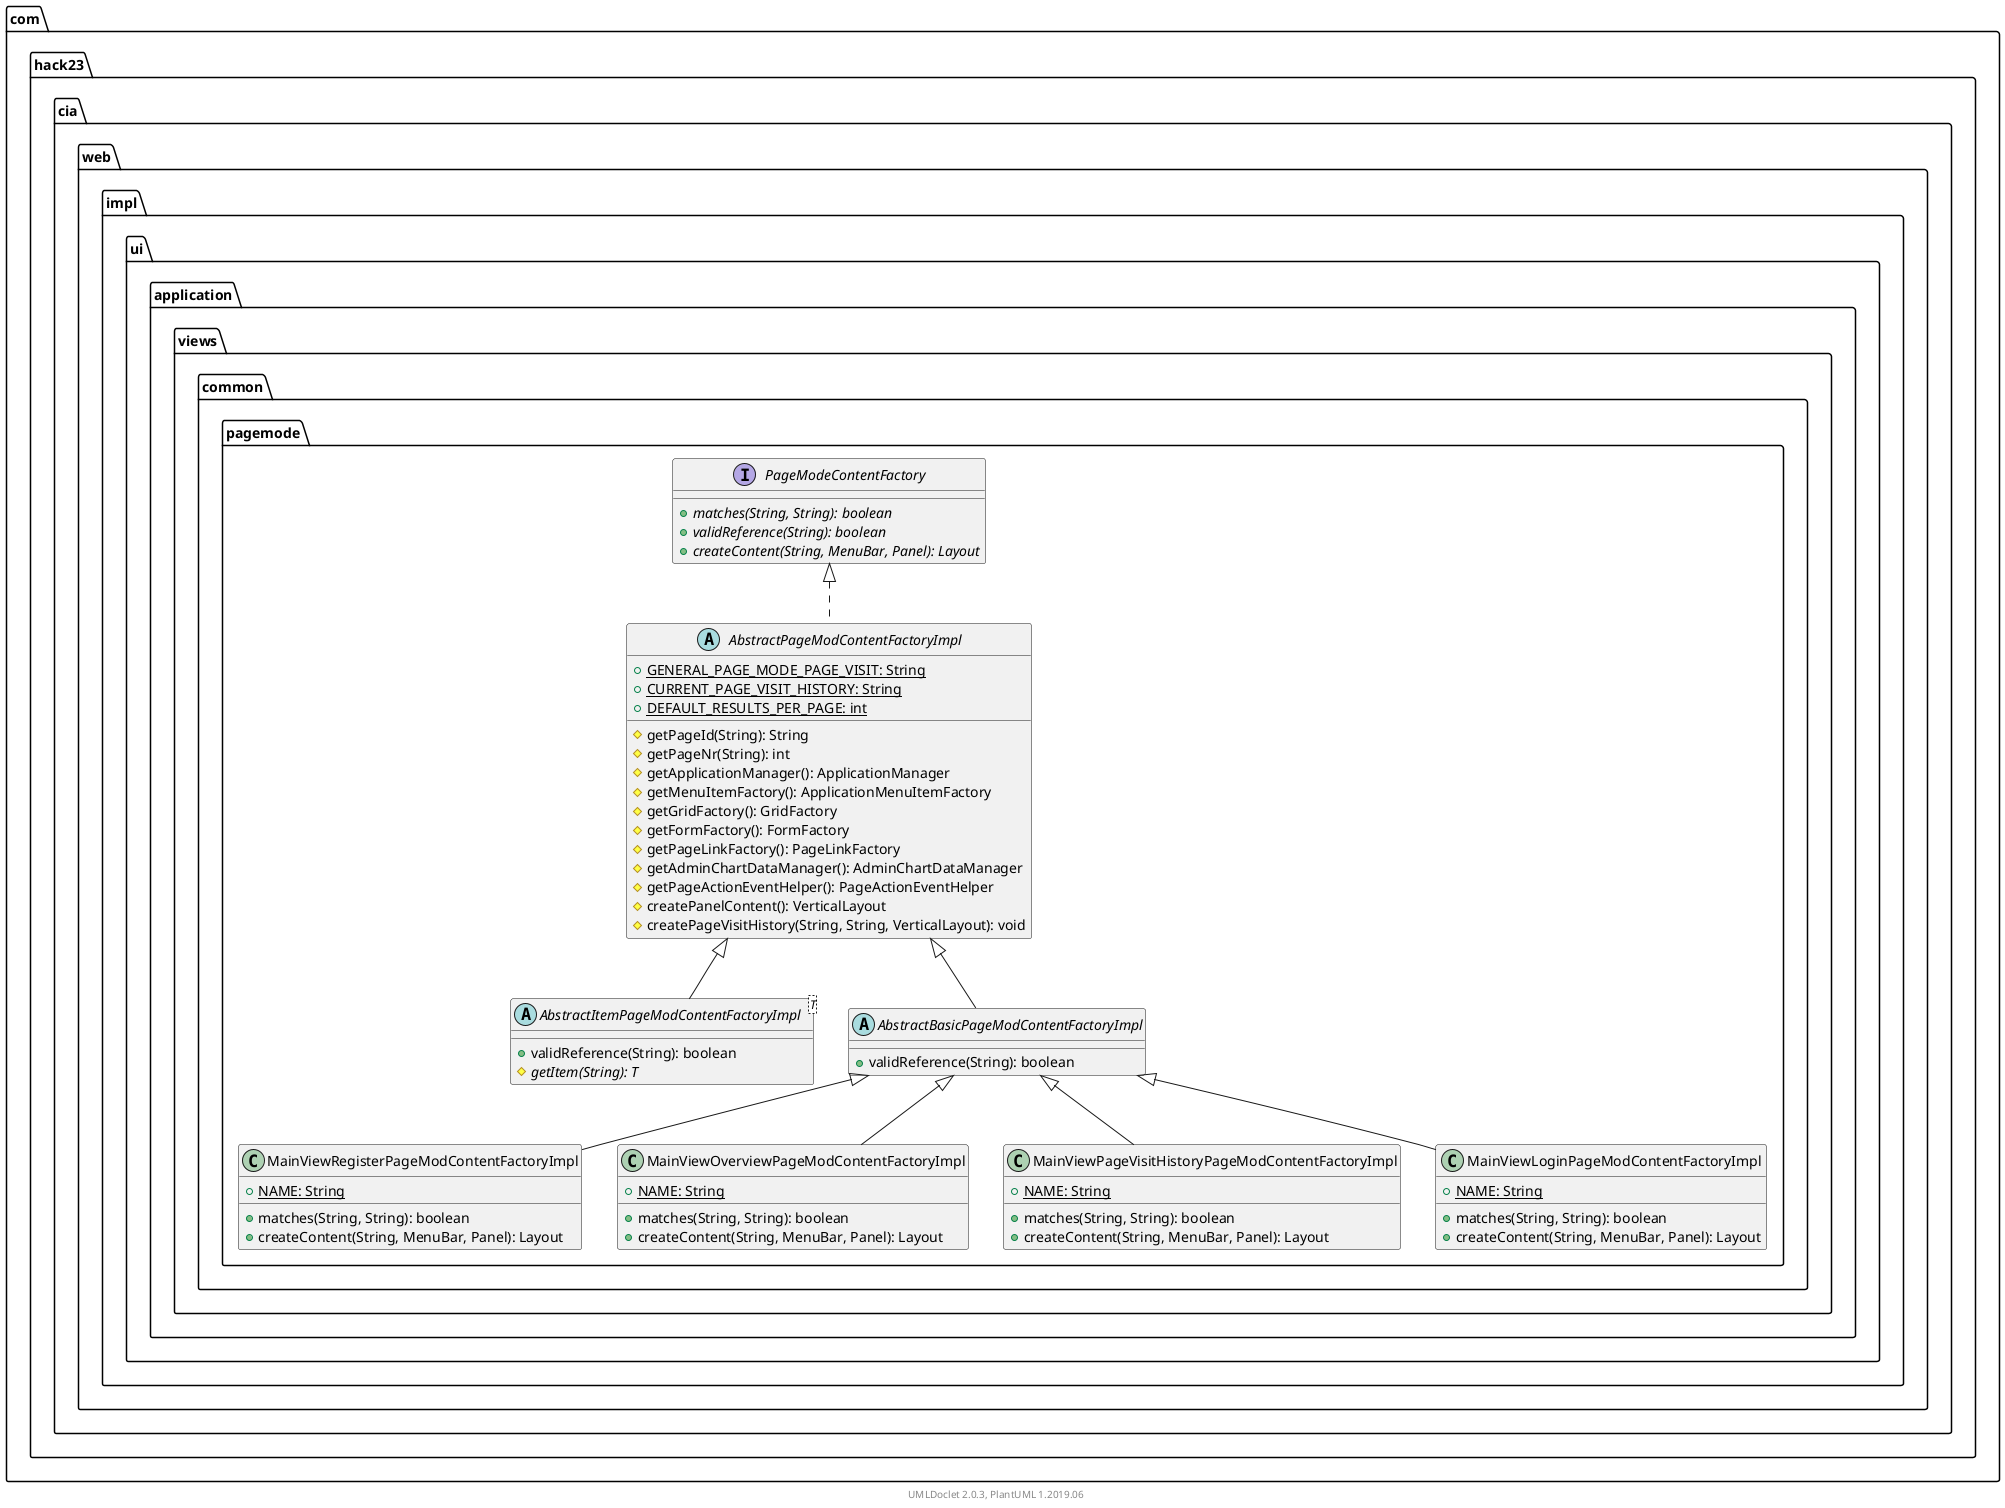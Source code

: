 @startuml
    namespace com.hack23.cia.web.impl.ui.application.views.common.pagemode {

        class MainViewRegisterPageModContentFactoryImpl [[MainViewRegisterPageModContentFactoryImpl.html]] {
            {static} +NAME: String
            +matches(String, String): boolean
            +createContent(String, MenuBar, Panel): Layout
        }

        class MainViewOverviewPageModContentFactoryImpl [[MainViewOverviewPageModContentFactoryImpl.html]] {
            {static} +NAME: String
            +matches(String, String): boolean
            +createContent(String, MenuBar, Panel): Layout
        }

        class MainViewPageVisitHistoryPageModContentFactoryImpl [[MainViewPageVisitHistoryPageModContentFactoryImpl.html]] {
            {static} +NAME: String
            +matches(String, String): boolean
            +createContent(String, MenuBar, Panel): Layout
        }

        abstract class AbstractPageModContentFactoryImpl [[AbstractPageModContentFactoryImpl.html]] {
            {static} +GENERAL_PAGE_MODE_PAGE_VISIT: String
            {static} +CURRENT_PAGE_VISIT_HISTORY: String
            {static} +DEFAULT_RESULTS_PER_PAGE: int
            #getPageId(String): String
            #getPageNr(String): int
            #getApplicationManager(): ApplicationManager
            #getMenuItemFactory(): ApplicationMenuItemFactory
            #getGridFactory(): GridFactory
            #getFormFactory(): FormFactory
            #getPageLinkFactory(): PageLinkFactory
            #getAdminChartDataManager(): AdminChartDataManager
            #getPageActionEventHelper(): PageActionEventHelper
            #createPanelContent(): VerticalLayout
            #createPageVisitHistory(String, String, VerticalLayout): void
        }

        abstract class AbstractItemPageModContentFactoryImpl<T> [[AbstractItemPageModContentFactoryImpl.html]] {
            +validReference(String): boolean
            {abstract} #getItem(String): T
        }

        class MainViewLoginPageModContentFactoryImpl [[MainViewLoginPageModContentFactoryImpl.html]] {
            {static} +NAME: String
            +matches(String, String): boolean
            +createContent(String, MenuBar, Panel): Layout
        }

        interface PageModeContentFactory [[PageModeContentFactory.html]] {
            {abstract} +matches(String, String): boolean
            {abstract} +validReference(String): boolean
            {abstract} +createContent(String, MenuBar, Panel): Layout
        }

        abstract class AbstractBasicPageModContentFactoryImpl [[AbstractBasicPageModContentFactoryImpl.html]] {
            +validReference(String): boolean
        }

        AbstractBasicPageModContentFactoryImpl <|-- MainViewRegisterPageModContentFactoryImpl
        AbstractBasicPageModContentFactoryImpl <|-- MainViewOverviewPageModContentFactoryImpl
        AbstractBasicPageModContentFactoryImpl <|-- MainViewPageVisitHistoryPageModContentFactoryImpl
        PageModeContentFactory <|.. AbstractPageModContentFactoryImpl
        AbstractPageModContentFactoryImpl <|-- AbstractItemPageModContentFactoryImpl
        AbstractBasicPageModContentFactoryImpl <|-- MainViewLoginPageModContentFactoryImpl
        AbstractPageModContentFactoryImpl <|-- AbstractBasicPageModContentFactoryImpl
    }

    center footer UMLDoclet 2.0.3, PlantUML 1.2019.06
@enduml
